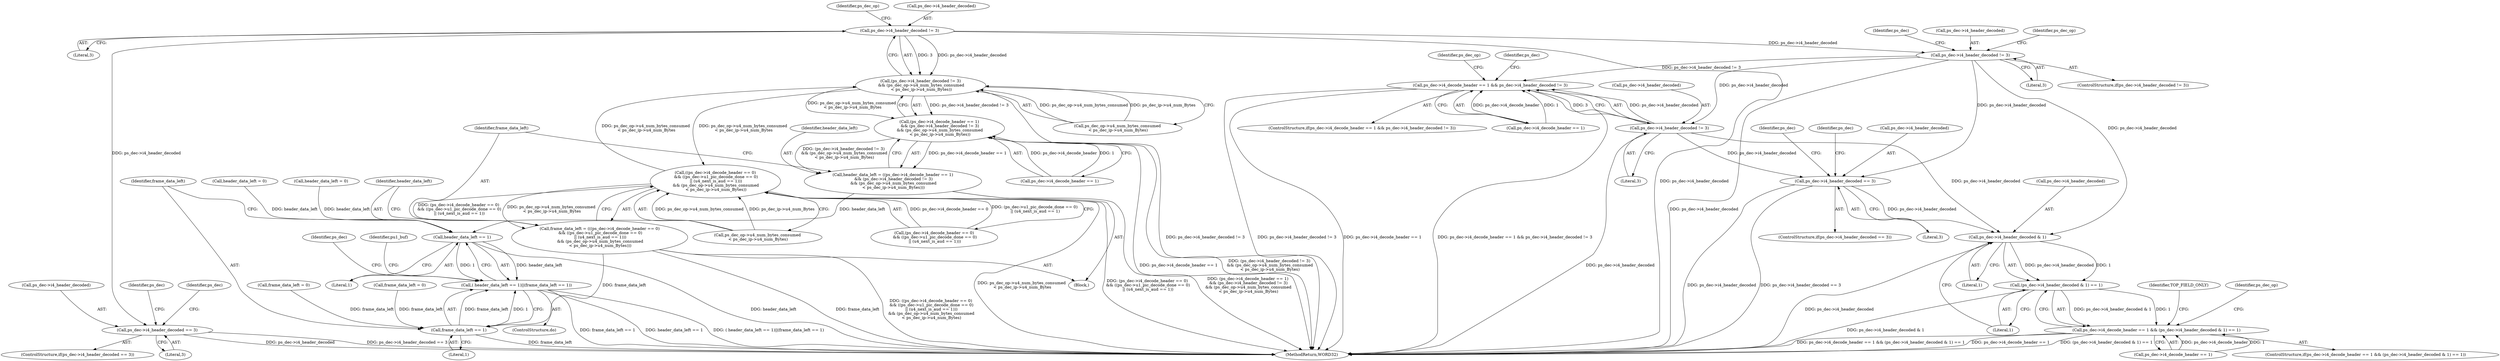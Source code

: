 digraph "0_Android_494561291a503840f385fbcd11d9bc5f4dc502b8@pointer" {
"1001419" [label="(Call,ps_dec->i4_header_decoded != 3)"];
"1001086" [label="(Call,ps_dec->i4_header_decoded == 3)"];
"1001418" [label="(Call,(ps_dec->i4_header_decoded != 3)\n && (ps_dec_op->u4_num_bytes_consumed\n < ps_dec_ip->u4_num_Bytes))"];
"1001412" [label="(Call,(ps_dec->i4_decode_header == 1)\n && (ps_dec->i4_header_decoded != 3)\n && (ps_dec_op->u4_num_bytes_consumed\n < ps_dec_ip->u4_num_Bytes))"];
"1001410" [label="(Call,header_data_left = ((ps_dec->i4_decode_header == 1)\n && (ps_dec->i4_header_decoded != 3)\n && (ps_dec_op->u4_num_bytes_consumed\n < ps_dec_ip->u4_num_Bytes)))"];
"1001457" [label="(Call,header_data_left == 1)"];
"1001456" [label="(Call,( header_data_left == 1)||(frame_data_left == 1))"];
"1001433" [label="(Call,((ps_dec->i4_decode_header == 0)\n && ((ps_dec->u1_pic_decode_done == 0)\n || (u4_next_is_aud == 1)))\n && (ps_dec_op->u4_num_bytes_consumed\n < ps_dec_ip->u4_num_Bytes))"];
"1001431" [label="(Call,frame_data_left = (((ps_dec->i4_decode_header == 0)\n && ((ps_dec->u1_pic_decode_done == 0)\n || (u4_next_is_aud == 1)))\n && (ps_dec_op->u4_num_bytes_consumed\n < ps_dec_ip->u4_num_Bytes)))"];
"1001460" [label="(Call,frame_data_left == 1)"];
"1001759" [label="(Call,ps_dec->i4_header_decoded != 3)"];
"1001773" [label="(Call,ps_dec->i4_decode_header == 1 && ps_dec->i4_header_decoded != 3)"];
"1001779" [label="(Call,ps_dec->i4_header_decoded != 3)"];
"1001892" [label="(Call,ps_dec->i4_header_decoded == 3)"];
"1002110" [label="(Call,ps_dec->i4_header_decoded & 1)"];
"1002109" [label="(Call,(ps_dec->i4_header_decoded & 1) == 1)"];
"1002103" [label="(Call,ps_dec->i4_decode_header == 1 && (ps_dec->i4_header_decoded & 1) == 1)"];
"1001432" [label="(Identifier,frame_data_left)"];
"1001458" [label="(Identifier,header_data_left)"];
"1001776" [label="(Identifier,ps_dec)"];
"1001106" [label="(Identifier,ps_dec)"];
"1001424" [label="(Call,ps_dec_op->u4_num_bytes_consumed\n < ps_dec_ip->u4_num_Bytes)"];
"1001459" [label="(Literal,1)"];
"1001896" [label="(Literal,3)"];
"1002111" [label="(Call,ps_dec->i4_header_decoded)"];
"1002103" [label="(Call,ps_dec->i4_decode_header == 1 && (ps_dec->i4_header_decoded & 1) == 1)"];
"1001900" [label="(Identifier,ps_dec)"];
"1002104" [label="(Call,ps_dec->i4_decode_header == 1)"];
"1001086" [label="(Call,ps_dec->i4_header_decoded == 3)"];
"1001774" [label="(Call,ps_dec->i4_decode_header == 1)"];
"1000205" [label="(Call,frame_data_left = 0)"];
"1001913" [label="(Identifier,ps_dec)"];
"1001892" [label="(Call,ps_dec->i4_header_decoded == 3)"];
"1001461" [label="(Identifier,frame_data_left)"];
"1001763" [label="(Literal,3)"];
"1001773" [label="(Call,ps_dec->i4_decode_header == 1 && ps_dec->i4_header_decoded != 3)"];
"1002115" [label="(Literal,1)"];
"1001891" [label="(ControlStructure,if(ps_dec->i4_header_decoded == 3))"];
"1001457" [label="(Call,header_data_left == 1)"];
"1002226" [label="(MethodReturn,WORD32)"];
"1001467" [label="(Identifier,ps_dec)"];
"1001456" [label="(Call,( header_data_left == 1)||(frame_data_left == 1))"];
"1001434" [label="(Call,(ps_dec->i4_decode_header == 0)\n && ((ps_dec->u1_pic_decode_done == 0)\n || (u4_next_is_aud == 1)))"];
"1001094" [label="(Identifier,ps_dec)"];
"1001426" [label="(Identifier,ps_dec_op)"];
"1001423" [label="(Literal,3)"];
"1001274" [label="(Call,header_data_left = 0)"];
"1000975" [label="(ControlStructure,do)"];
"1001460" [label="(Call,frame_data_left == 1)"];
"1001760" [label="(Call,ps_dec->i4_header_decoded)"];
"1001412" [label="(Call,(ps_dec->i4_decode_header == 1)\n && (ps_dec->i4_header_decoded != 3)\n && (ps_dec_op->u4_num_bytes_consumed\n < ps_dec_ip->u4_num_Bytes))"];
"1002161" [label="(Identifier,TOP_FIELD_ONLY)"];
"1002102" [label="(ControlStructure,if(ps_dec->i4_decode_header == 1 && (ps_dec->i4_header_decoded & 1) == 1))"];
"1002109" [label="(Call,(ps_dec->i4_header_decoded & 1) == 1)"];
"1001271" [label="(Call,frame_data_left = 0)"];
"1001787" [label="(Identifier,ps_dec_op)"];
"1001085" [label="(ControlStructure,if(ps_dec->i4_header_decoded == 3))"];
"1001410" [label="(Call,header_data_left = ((ps_dec->i4_decode_header == 1)\n && (ps_dec->i4_header_decoded != 3)\n && (ps_dec_op->u4_num_bytes_consumed\n < ps_dec_ip->u4_num_Bytes)))"];
"1002114" [label="(Literal,1)"];
"1002119" [label="(Identifier,ps_dec_op)"];
"1002110" [label="(Call,ps_dec->i4_header_decoded & 1)"];
"1001087" [label="(Call,ps_dec->i4_header_decoded)"];
"1000976" [label="(Block,)"];
"1001772" [label="(ControlStructure,if(ps_dec->i4_decode_header == 1 && ps_dec->i4_header_decoded != 3))"];
"1001090" [label="(Literal,3)"];
"1001433" [label="(Call,((ps_dec->i4_decode_header == 0)\n && ((ps_dec->u1_pic_decode_done == 0)\n || (u4_next_is_aud == 1)))\n && (ps_dec_op->u4_num_bytes_consumed\n < ps_dec_ip->u4_num_Bytes))"];
"1001449" [label="(Call,ps_dec_op->u4_num_bytes_consumed\n < ps_dec_ip->u4_num_Bytes)"];
"1001419" [label="(Call,ps_dec->i4_header_decoded != 3)"];
"1001779" [label="(Call,ps_dec->i4_header_decoded != 3)"];
"1001431" [label="(Call,frame_data_left = (((ps_dec->i4_decode_header == 0)\n && ((ps_dec->u1_pic_decode_done == 0)\n || (u4_next_is_aud == 1)))\n && (ps_dec_op->u4_num_bytes_consumed\n < ps_dec_ip->u4_num_Bytes)))"];
"1001780" [label="(Call,ps_dec->i4_header_decoded)"];
"1001462" [label="(Literal,1)"];
"1001794" [label="(Identifier,ps_dec)"];
"1001420" [label="(Call,ps_dec->i4_header_decoded)"];
"1000978" [label="(Identifier,pu1_buf)"];
"1001418" [label="(Call,(ps_dec->i4_header_decoded != 3)\n && (ps_dec_op->u4_num_bytes_consumed\n < ps_dec_ip->u4_num_Bytes))"];
"1001758" [label="(ControlStructure,if(ps_dec->i4_header_decoded != 3))"];
"1001759" [label="(Call,ps_dec->i4_header_decoded != 3)"];
"1001893" [label="(Call,ps_dec->i4_header_decoded)"];
"1000201" [label="(Call,header_data_left = 0)"];
"1001767" [label="(Identifier,ps_dec_op)"];
"1001413" [label="(Call,ps_dec->i4_decode_header == 1)"];
"1001411" [label="(Identifier,header_data_left)"];
"1001783" [label="(Literal,3)"];
"1001419" -> "1001418"  [label="AST: "];
"1001419" -> "1001423"  [label="CFG: "];
"1001420" -> "1001419"  [label="AST: "];
"1001423" -> "1001419"  [label="AST: "];
"1001426" -> "1001419"  [label="CFG: "];
"1001418" -> "1001419"  [label="CFG: "];
"1001419" -> "1002226"  [label="DDG: ps_dec->i4_header_decoded"];
"1001419" -> "1001086"  [label="DDG: ps_dec->i4_header_decoded"];
"1001419" -> "1001418"  [label="DDG: ps_dec->i4_header_decoded"];
"1001419" -> "1001418"  [label="DDG: 3"];
"1001419" -> "1001759"  [label="DDG: ps_dec->i4_header_decoded"];
"1001086" -> "1001085"  [label="AST: "];
"1001086" -> "1001090"  [label="CFG: "];
"1001087" -> "1001086"  [label="AST: "];
"1001090" -> "1001086"  [label="AST: "];
"1001094" -> "1001086"  [label="CFG: "];
"1001106" -> "1001086"  [label="CFG: "];
"1001086" -> "1002226"  [label="DDG: ps_dec->i4_header_decoded"];
"1001086" -> "1002226"  [label="DDG: ps_dec->i4_header_decoded == 3"];
"1001418" -> "1001412"  [label="AST: "];
"1001418" -> "1001424"  [label="CFG: "];
"1001424" -> "1001418"  [label="AST: "];
"1001412" -> "1001418"  [label="CFG: "];
"1001418" -> "1002226"  [label="DDG: ps_dec->i4_header_decoded != 3"];
"1001418" -> "1001412"  [label="DDG: ps_dec->i4_header_decoded != 3"];
"1001418" -> "1001412"  [label="DDG: ps_dec_op->u4_num_bytes_consumed\n < ps_dec_ip->u4_num_Bytes"];
"1001433" -> "1001418"  [label="DDG: ps_dec_op->u4_num_bytes_consumed\n < ps_dec_ip->u4_num_Bytes"];
"1001424" -> "1001418"  [label="DDG: ps_dec_op->u4_num_bytes_consumed"];
"1001424" -> "1001418"  [label="DDG: ps_dec_ip->u4_num_Bytes"];
"1001418" -> "1001433"  [label="DDG: ps_dec_op->u4_num_bytes_consumed\n < ps_dec_ip->u4_num_Bytes"];
"1001412" -> "1001410"  [label="AST: "];
"1001412" -> "1001413"  [label="CFG: "];
"1001413" -> "1001412"  [label="AST: "];
"1001410" -> "1001412"  [label="CFG: "];
"1001412" -> "1002226"  [label="DDG: (ps_dec->i4_header_decoded != 3)\n && (ps_dec_op->u4_num_bytes_consumed\n < ps_dec_ip->u4_num_Bytes)"];
"1001412" -> "1002226"  [label="DDG: ps_dec->i4_decode_header == 1"];
"1001412" -> "1001410"  [label="DDG: ps_dec->i4_decode_header == 1"];
"1001412" -> "1001410"  [label="DDG: (ps_dec->i4_header_decoded != 3)\n && (ps_dec_op->u4_num_bytes_consumed\n < ps_dec_ip->u4_num_Bytes)"];
"1001413" -> "1001412"  [label="DDG: ps_dec->i4_decode_header"];
"1001413" -> "1001412"  [label="DDG: 1"];
"1001410" -> "1000976"  [label="AST: "];
"1001411" -> "1001410"  [label="AST: "];
"1001432" -> "1001410"  [label="CFG: "];
"1001410" -> "1002226"  [label="DDG: (ps_dec->i4_decode_header == 1)\n && (ps_dec->i4_header_decoded != 3)\n && (ps_dec_op->u4_num_bytes_consumed\n < ps_dec_ip->u4_num_Bytes)"];
"1001410" -> "1001457"  [label="DDG: header_data_left"];
"1001457" -> "1001456"  [label="AST: "];
"1001457" -> "1001459"  [label="CFG: "];
"1001458" -> "1001457"  [label="AST: "];
"1001459" -> "1001457"  [label="AST: "];
"1001461" -> "1001457"  [label="CFG: "];
"1001456" -> "1001457"  [label="CFG: "];
"1001457" -> "1002226"  [label="DDG: header_data_left"];
"1001457" -> "1001456"  [label="DDG: header_data_left"];
"1001457" -> "1001456"  [label="DDG: 1"];
"1001274" -> "1001457"  [label="DDG: header_data_left"];
"1000201" -> "1001457"  [label="DDG: header_data_left"];
"1001456" -> "1000975"  [label="AST: "];
"1001456" -> "1001460"  [label="CFG: "];
"1001460" -> "1001456"  [label="AST: "];
"1000978" -> "1001456"  [label="CFG: "];
"1001467" -> "1001456"  [label="CFG: "];
"1001456" -> "1002226"  [label="DDG: frame_data_left == 1"];
"1001456" -> "1002226"  [label="DDG: header_data_left == 1"];
"1001456" -> "1002226"  [label="DDG: ( header_data_left == 1)||(frame_data_left == 1)"];
"1001460" -> "1001456"  [label="DDG: frame_data_left"];
"1001460" -> "1001456"  [label="DDG: 1"];
"1001433" -> "1001431"  [label="AST: "];
"1001433" -> "1001434"  [label="CFG: "];
"1001433" -> "1001449"  [label="CFG: "];
"1001434" -> "1001433"  [label="AST: "];
"1001449" -> "1001433"  [label="AST: "];
"1001431" -> "1001433"  [label="CFG: "];
"1001433" -> "1002226"  [label="DDG: ps_dec_op->u4_num_bytes_consumed\n < ps_dec_ip->u4_num_Bytes"];
"1001433" -> "1002226"  [label="DDG: (ps_dec->i4_decode_header == 0)\n && ((ps_dec->u1_pic_decode_done == 0)\n || (u4_next_is_aud == 1))"];
"1001433" -> "1001431"  [label="DDG: (ps_dec->i4_decode_header == 0)\n && ((ps_dec->u1_pic_decode_done == 0)\n || (u4_next_is_aud == 1))"];
"1001433" -> "1001431"  [label="DDG: ps_dec_op->u4_num_bytes_consumed\n < ps_dec_ip->u4_num_Bytes"];
"1001434" -> "1001433"  [label="DDG: ps_dec->i4_decode_header == 0"];
"1001434" -> "1001433"  [label="DDG: (ps_dec->u1_pic_decode_done == 0)\n || (u4_next_is_aud == 1)"];
"1001449" -> "1001433"  [label="DDG: ps_dec_op->u4_num_bytes_consumed"];
"1001449" -> "1001433"  [label="DDG: ps_dec_ip->u4_num_Bytes"];
"1001431" -> "1000976"  [label="AST: "];
"1001432" -> "1001431"  [label="AST: "];
"1001458" -> "1001431"  [label="CFG: "];
"1001431" -> "1002226"  [label="DDG: ((ps_dec->i4_decode_header == 0)\n && ((ps_dec->u1_pic_decode_done == 0)\n || (u4_next_is_aud == 1)))\n && (ps_dec_op->u4_num_bytes_consumed\n < ps_dec_ip->u4_num_Bytes)"];
"1001431" -> "1002226"  [label="DDG: frame_data_left"];
"1001431" -> "1001460"  [label="DDG: frame_data_left"];
"1001460" -> "1001462"  [label="CFG: "];
"1001461" -> "1001460"  [label="AST: "];
"1001462" -> "1001460"  [label="AST: "];
"1001460" -> "1002226"  [label="DDG: frame_data_left"];
"1001271" -> "1001460"  [label="DDG: frame_data_left"];
"1000205" -> "1001460"  [label="DDG: frame_data_left"];
"1001759" -> "1001758"  [label="AST: "];
"1001759" -> "1001763"  [label="CFG: "];
"1001760" -> "1001759"  [label="AST: "];
"1001763" -> "1001759"  [label="AST: "];
"1001767" -> "1001759"  [label="CFG: "];
"1001776" -> "1001759"  [label="CFG: "];
"1001759" -> "1002226"  [label="DDG: ps_dec->i4_header_decoded"];
"1001759" -> "1001773"  [label="DDG: ps_dec->i4_header_decoded != 3"];
"1001759" -> "1001779"  [label="DDG: ps_dec->i4_header_decoded"];
"1001759" -> "1001892"  [label="DDG: ps_dec->i4_header_decoded"];
"1001759" -> "1002110"  [label="DDG: ps_dec->i4_header_decoded"];
"1001773" -> "1001772"  [label="AST: "];
"1001773" -> "1001774"  [label="CFG: "];
"1001773" -> "1001779"  [label="CFG: "];
"1001774" -> "1001773"  [label="AST: "];
"1001779" -> "1001773"  [label="AST: "];
"1001787" -> "1001773"  [label="CFG: "];
"1001794" -> "1001773"  [label="CFG: "];
"1001773" -> "1002226"  [label="DDG: ps_dec->i4_header_decoded != 3"];
"1001773" -> "1002226"  [label="DDG: ps_dec->i4_decode_header == 1"];
"1001773" -> "1002226"  [label="DDG: ps_dec->i4_decode_header == 1 && ps_dec->i4_header_decoded != 3"];
"1001774" -> "1001773"  [label="DDG: ps_dec->i4_decode_header"];
"1001774" -> "1001773"  [label="DDG: 1"];
"1001779" -> "1001773"  [label="DDG: ps_dec->i4_header_decoded"];
"1001779" -> "1001773"  [label="DDG: 3"];
"1001779" -> "1001783"  [label="CFG: "];
"1001780" -> "1001779"  [label="AST: "];
"1001783" -> "1001779"  [label="AST: "];
"1001779" -> "1002226"  [label="DDG: ps_dec->i4_header_decoded"];
"1001779" -> "1001892"  [label="DDG: ps_dec->i4_header_decoded"];
"1001779" -> "1002110"  [label="DDG: ps_dec->i4_header_decoded"];
"1001892" -> "1001891"  [label="AST: "];
"1001892" -> "1001896"  [label="CFG: "];
"1001893" -> "1001892"  [label="AST: "];
"1001896" -> "1001892"  [label="AST: "];
"1001900" -> "1001892"  [label="CFG: "];
"1001913" -> "1001892"  [label="CFG: "];
"1001892" -> "1002226"  [label="DDG: ps_dec->i4_header_decoded"];
"1001892" -> "1002226"  [label="DDG: ps_dec->i4_header_decoded == 3"];
"1001892" -> "1002110"  [label="DDG: ps_dec->i4_header_decoded"];
"1002110" -> "1002109"  [label="AST: "];
"1002110" -> "1002114"  [label="CFG: "];
"1002111" -> "1002110"  [label="AST: "];
"1002114" -> "1002110"  [label="AST: "];
"1002115" -> "1002110"  [label="CFG: "];
"1002110" -> "1002226"  [label="DDG: ps_dec->i4_header_decoded"];
"1002110" -> "1002109"  [label="DDG: ps_dec->i4_header_decoded"];
"1002110" -> "1002109"  [label="DDG: 1"];
"1002109" -> "1002103"  [label="AST: "];
"1002109" -> "1002115"  [label="CFG: "];
"1002115" -> "1002109"  [label="AST: "];
"1002103" -> "1002109"  [label="CFG: "];
"1002109" -> "1002226"  [label="DDG: ps_dec->i4_header_decoded & 1"];
"1002109" -> "1002103"  [label="DDG: ps_dec->i4_header_decoded & 1"];
"1002109" -> "1002103"  [label="DDG: 1"];
"1002103" -> "1002102"  [label="AST: "];
"1002103" -> "1002104"  [label="CFG: "];
"1002104" -> "1002103"  [label="AST: "];
"1002119" -> "1002103"  [label="CFG: "];
"1002161" -> "1002103"  [label="CFG: "];
"1002103" -> "1002226"  [label="DDG: ps_dec->i4_decode_header == 1 && (ps_dec->i4_header_decoded & 1) == 1"];
"1002103" -> "1002226"  [label="DDG: ps_dec->i4_decode_header == 1"];
"1002103" -> "1002226"  [label="DDG: (ps_dec->i4_header_decoded & 1) == 1"];
"1002104" -> "1002103"  [label="DDG: ps_dec->i4_decode_header"];
"1002104" -> "1002103"  [label="DDG: 1"];
}
